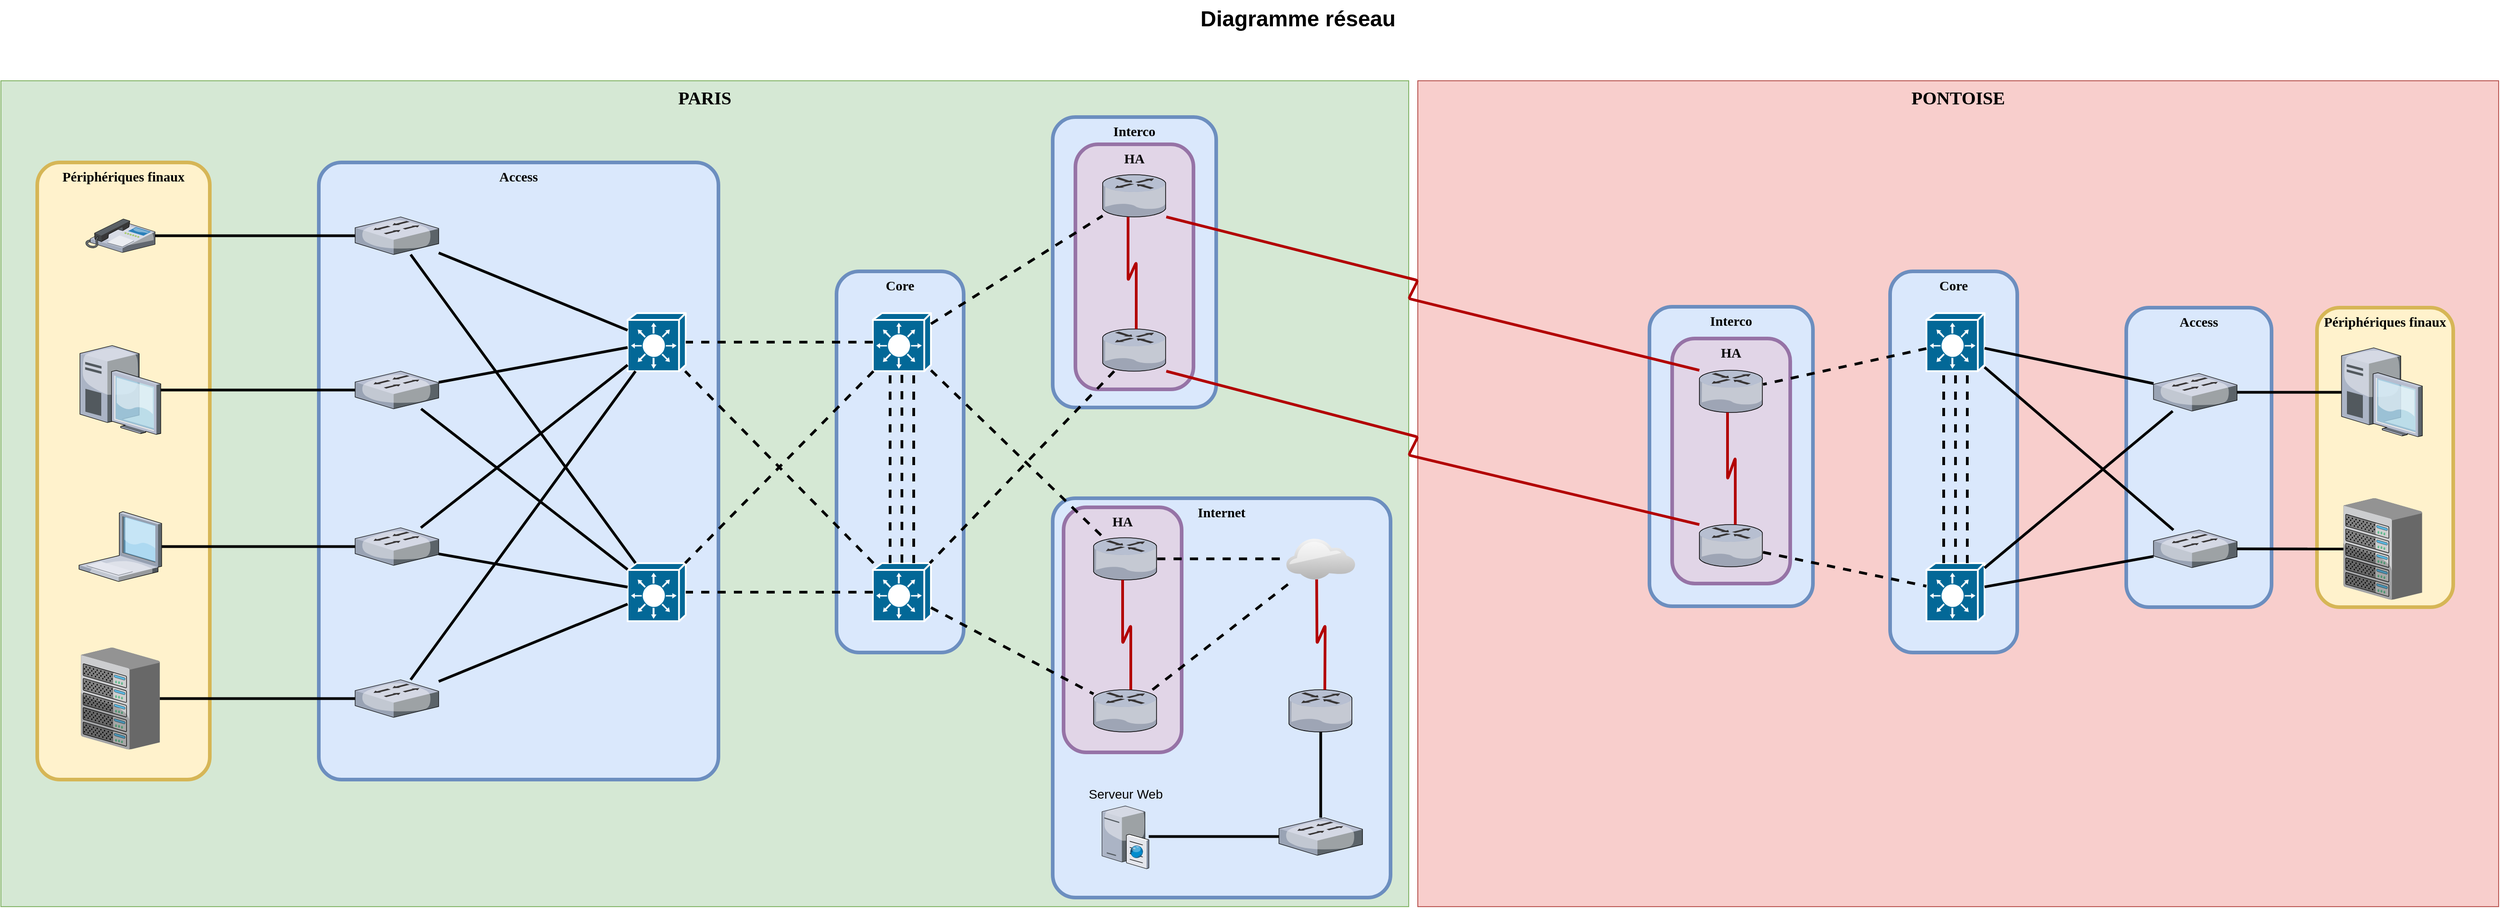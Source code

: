 <mxfile version="14.6.13" type="device"><diagram name="Page-1" id="e3a06f82-3646-2815-327d-82caf3d4e204"><mxGraphModel dx="2062" dy="1182" grid="1" gridSize="10" guides="1" tooltips="1" connect="1" arrows="1" fold="1" page="1" pageScale="1.5" pageWidth="1169" pageHeight="826" background="none" math="0" shadow="0"><root><mxCell id="0" style=";html=1;"/><mxCell id="1" style=";html=1;" parent="0"/><mxCell id="6a7d8f32e03d9370-61" value="&lt;b style=&quot;font-family: &amp;#34;comic sans ms&amp;#34; ; font-size: 20px&quot;&gt;PONTOISE&lt;/b&gt;" style="whiteSpace=wrap;html=1;fillColor=#f8cecc;fontSize=14;verticalAlign=top;sketch=0;strokeColor=#b85450;" parent="1" vertex="1"><mxGeometry x="1740" y="100" width="1190" height="910" as="geometry"/></mxCell><mxCell id="OYY3EXax6qN0f18Na0pg-267" value="&lt;font face=&quot;Comic Sans MS&quot; style=&quot;font-size: 15px&quot;&gt;&lt;b&gt;Périphériques finaux&lt;/b&gt;&lt;/font&gt;" style="whiteSpace=wrap;html=1;shadow=0;sketch=0;strokeWidth=4;perimeterSpacing=3;arcSize=50;imageHeight=24;strokeOpacity=100;perimeter=rectanglePerimeter;labelPadding=0;glass=0;rounded=1;treeMoving=0;comic=0;fixDash=0;autosize=0;container=0;backgroundOutline=0;metaEdit=0;absoluteArcSize=1;strokeColor=#d6b656;fillColor=#fff2cc;verticalAlign=top;" parent="1" vertex="1"><mxGeometry x="2730" y="350" width="150" height="330" as="geometry"/></mxCell><mxCell id="6a7d8f32e03d9370-57" value="&lt;font face=&quot;Comic Sans MS&quot; size=&quot;1&quot;&gt;&lt;b style=&quot;font-size: 20px&quot;&gt;PARIS&lt;/b&gt;&lt;/font&gt;" style="whiteSpace=wrap;html=1;fillColor=#d5e8d4;fontSize=14;strokeColor=#82b366;verticalAlign=top;sketch=0;" parent="1" vertex="1"><mxGeometry x="180" y="100" width="1550" height="910" as="geometry"/></mxCell><mxCell id="OYY3EXax6qN0f18Na0pg-265" value="&lt;font face=&quot;Comic Sans MS&quot; style=&quot;font-size: 15px&quot;&gt;&lt;b&gt;Périphériques finaux&lt;/b&gt;&lt;/font&gt;" style="whiteSpace=wrap;html=1;shadow=0;sketch=0;strokeWidth=4;perimeterSpacing=3;arcSize=50;imageHeight=24;strokeOpacity=100;perimeter=rectanglePerimeter;labelPadding=0;glass=0;rounded=1;treeMoving=0;comic=0;fixDash=0;autosize=0;container=0;backgroundOutline=0;metaEdit=0;absoluteArcSize=1;strokeColor=#d6b656;fillColor=#fff2cc;verticalAlign=top;" parent="1" vertex="1"><mxGeometry x="220" y="190" width="190" height="680" as="geometry"/></mxCell><mxCell id="OYY3EXax6qN0f18Na0pg-252" value="&lt;font face=&quot;Comic Sans MS&quot; style=&quot;font-size: 15px&quot;&gt;&lt;b&gt;Access&lt;/b&gt;&lt;/font&gt;" style="whiteSpace=wrap;html=1;shadow=0;sketch=0;strokeWidth=4;perimeterSpacing=3;arcSize=50;imageHeight=24;strokeOpacity=100;perimeter=rectanglePerimeter;labelPadding=0;glass=0;rounded=1;treeMoving=0;comic=0;fixDash=0;autosize=0;container=0;backgroundOutline=0;metaEdit=0;absoluteArcSize=1;strokeColor=#6c8ebf;fillColor=#dae8fc;verticalAlign=top;" parent="1" vertex="1"><mxGeometry x="2520" y="350" width="160" height="330" as="geometry"/></mxCell><mxCell id="OYY3EXax6qN0f18Na0pg-248" value="&lt;font face=&quot;Comic Sans MS&quot; style=&quot;font-size: 15px&quot;&gt;&lt;b&gt;Interco&lt;/b&gt;&lt;/font&gt;" style="whiteSpace=wrap;html=1;shadow=0;sketch=0;strokeWidth=4;perimeterSpacing=3;arcSize=50;imageHeight=24;strokeOpacity=100;perimeter=rectanglePerimeter;labelPadding=0;glass=0;rounded=1;treeMoving=0;comic=0;fixDash=0;autosize=0;container=0;backgroundOutline=0;metaEdit=0;absoluteArcSize=1;strokeColor=#6c8ebf;fillColor=#dae8fc;verticalAlign=top;" parent="1" vertex="1"><mxGeometry x="1995.04" y="349" width="180" height="330" as="geometry"/></mxCell><mxCell id="OYY3EXax6qN0f18Na0pg-251" value="&lt;font face=&quot;Comic Sans MS&quot;&gt;&lt;span style=&quot;font-size: 15px&quot;&gt;&lt;b&gt;HA&lt;/b&gt;&lt;/span&gt;&lt;/font&gt;" style="whiteSpace=wrap;html=1;shadow=0;sketch=0;strokeWidth=4;perimeterSpacing=3;arcSize=50;imageHeight=24;strokeOpacity=100;perimeter=rectanglePerimeter;labelPadding=0;glass=0;rounded=1;treeMoving=0;comic=0;fixDash=0;autosize=0;container=0;backgroundOutline=0;metaEdit=0;absoluteArcSize=1;strokeColor=#9673a6;fillColor=#e1d5e7;verticalAlign=top;" parent="1" vertex="1"><mxGeometry x="2020.04" y="384" width="130" height="270" as="geometry"/></mxCell><mxCell id="OYY3EXax6qN0f18Na0pg-250" value="&lt;font face=&quot;Comic Sans MS&quot; style=&quot;font-size: 15px&quot;&gt;&lt;b&gt;Core&lt;/b&gt;&lt;/font&gt;" style="whiteSpace=wrap;html=1;shadow=0;sketch=0;strokeWidth=4;perimeterSpacing=3;arcSize=50;imageHeight=24;strokeOpacity=100;perimeter=rectanglePerimeter;labelPadding=0;glass=0;rounded=1;treeMoving=0;comic=0;fixDash=0;autosize=0;container=0;backgroundOutline=0;metaEdit=0;absoluteArcSize=1;strokeColor=#6c8ebf;fillColor=#dae8fc;verticalAlign=top;" parent="1" vertex="1"><mxGeometry x="2260" y="310" width="140" height="420" as="geometry"/></mxCell><mxCell id="OYY3EXax6qN0f18Na0pg-242" value="&lt;font face=&quot;Comic Sans MS&quot; style=&quot;font-size: 15px&quot;&gt;&lt;b&gt;Interco&lt;/b&gt;&lt;/font&gt;" style="whiteSpace=wrap;html=1;shadow=0;sketch=0;strokeWidth=4;perimeterSpacing=3;arcSize=50;imageHeight=24;strokeOpacity=100;perimeter=rectanglePerimeter;labelPadding=0;glass=0;rounded=1;treeMoving=0;comic=0;fixDash=0;autosize=0;container=0;backgroundOutline=0;metaEdit=0;absoluteArcSize=1;strokeColor=#6c8ebf;fillColor=#dae8fc;verticalAlign=top;" parent="1" vertex="1"><mxGeometry x="1338.03" y="140" width="180" height="320" as="geometry"/></mxCell><mxCell id="OYY3EXax6qN0f18Na0pg-246" value="&lt;font face=&quot;Comic Sans MS&quot;&gt;&lt;span style=&quot;font-size: 15px&quot;&gt;&lt;b&gt;HA&lt;/b&gt;&lt;/span&gt;&lt;/font&gt;" style="whiteSpace=wrap;html=1;shadow=0;sketch=0;strokeWidth=4;perimeterSpacing=3;arcSize=50;imageHeight=24;strokeOpacity=100;perimeter=rectanglePerimeter;labelPadding=0;glass=0;rounded=1;treeMoving=0;comic=0;fixDash=0;autosize=0;container=0;backgroundOutline=0;metaEdit=0;absoluteArcSize=1;strokeColor=#9673a6;fillColor=#e1d5e7;verticalAlign=top;" parent="1" vertex="1"><mxGeometry x="1363.03" y="170" width="130" height="270" as="geometry"/></mxCell><mxCell id="OYY3EXax6qN0f18Na0pg-243" value="&lt;font face=&quot;Comic Sans MS&quot; style=&quot;font-size: 15px&quot;&gt;&lt;b&gt;Internet&lt;/b&gt;&lt;/font&gt;" style="whiteSpace=wrap;html=1;shadow=0;sketch=0;strokeWidth=4;perimeterSpacing=3;arcSize=50;imageHeight=24;strokeOpacity=100;perimeter=rectanglePerimeter;labelPadding=0;glass=0;rounded=1;treeMoving=0;comic=0;fixDash=0;autosize=0;container=0;backgroundOutline=0;metaEdit=0;absoluteArcSize=1;strokeColor=#6c8ebf;fillColor=#dae8fc;verticalAlign=top;" parent="1" vertex="1"><mxGeometry x="1338.03" y="560" width="371.97" height="440" as="geometry"/></mxCell><mxCell id="OYY3EXax6qN0f18Na0pg-245" value="&lt;font face=&quot;Comic Sans MS&quot;&gt;&lt;span style=&quot;font-size: 15px&quot;&gt;&lt;b&gt;HA&lt;/b&gt;&lt;/span&gt;&lt;/font&gt;" style="whiteSpace=wrap;html=1;shadow=0;sketch=0;strokeWidth=4;perimeterSpacing=3;arcSize=50;imageHeight=24;strokeOpacity=100;perimeter=rectanglePerimeter;labelPadding=0;glass=0;rounded=1;treeMoving=0;comic=0;fixDash=0;autosize=0;container=0;backgroundOutline=0;metaEdit=0;absoluteArcSize=1;strokeColor=#9673a6;fillColor=#e1d5e7;verticalAlign=top;" parent="1" vertex="1"><mxGeometry x="1350" y="570" width="130" height="270" as="geometry"/></mxCell><mxCell id="OYY3EXax6qN0f18Na0pg-241" value="&lt;font face=&quot;Comic Sans MS&quot; style=&quot;font-size: 15px&quot;&gt;&lt;b&gt;Core&lt;/b&gt;&lt;/font&gt;" style="whiteSpace=wrap;html=1;shadow=0;sketch=0;strokeWidth=4;perimeterSpacing=3;arcSize=50;imageHeight=24;strokeOpacity=100;perimeter=rectanglePerimeter;labelPadding=0;glass=0;rounded=1;treeMoving=0;comic=0;fixDash=0;autosize=0;container=0;backgroundOutline=0;metaEdit=0;absoluteArcSize=1;strokeColor=#6c8ebf;fillColor=#dae8fc;verticalAlign=top;" parent="1" vertex="1"><mxGeometry x="1100" y="310" width="140" height="420" as="geometry"/></mxCell><mxCell id="OYY3EXax6qN0f18Na0pg-239" value="&lt;font face=&quot;Comic Sans MS&quot; style=&quot;font-size: 15px&quot;&gt;&lt;b&gt;Access&lt;/b&gt;&lt;/font&gt;" style="whiteSpace=wrap;html=1;shadow=0;sketch=0;strokeWidth=4;perimeterSpacing=3;arcSize=50;imageHeight=24;strokeOpacity=100;perimeter=rectanglePerimeter;labelPadding=0;glass=0;rounded=1;treeMoving=0;comic=0;fixDash=0;autosize=0;container=0;backgroundOutline=0;metaEdit=0;absoluteArcSize=1;strokeColor=#6c8ebf;fillColor=#dae8fc;verticalAlign=top;" parent="1" vertex="1"><mxGeometry x="530" y="190" width="440" height="680" as="geometry"/></mxCell><mxCell id="6a7d8f32e03d9370-4" value="" style="verticalLabelPosition=bottom;html=1;verticalAlign=top;strokeColor=none;shape=mxgraph.citrix.desktop;fillColor=#66B2FF;gradientColor=#0066CC;fontSize=14;sketch=0;" parent="1" vertex="1"><mxGeometry x="267.0" y="391.75" width="89" height="98" as="geometry"/></mxCell><mxCell id="6a7d8f32e03d9370-15" value="Serveur Web" style="verticalLabelPosition=top;aspect=fixed;html=1;verticalAlign=bottom;strokeColor=none;shape=mxgraph.citrix.cache_server;fillColor=#66B2FF;gradientColor=#0066CC;fontSize=14;labelPosition=center;align=center;sketch=0;" parent="1" vertex="1"><mxGeometry x="1392.28" y="897.39" width="51.5" height="70.72" as="geometry"/></mxCell><mxCell id="6a7d8f32e03d9370-62" value="Diagramme réseau&amp;nbsp;" style="text;strokeColor=none;fillColor=none;html=1;fontSize=24;fontStyle=1;verticalAlign=middle;align=center;sketch=0;" parent="1" vertex="1"><mxGeometry x="1180" y="11.5" width="861" height="40" as="geometry"/></mxCell><mxCell id="OYY3EXax6qN0f18Na0pg-3" value="" style="verticalLabelPosition=bottom;aspect=fixed;html=1;verticalAlign=top;strokeColor=none;shape=mxgraph.citrix.router;fillColor=#66B2FF;gradientColor=#0066CC;fontSize=14;sketch=0;" parent="1" vertex="1"><mxGeometry x="1393" y="373.5" width="70.07" height="46.5" as="geometry"/></mxCell><mxCell id="OYY3EXax6qN0f18Na0pg-8" value="" style="verticalLabelPosition=bottom;aspect=fixed;html=1;verticalAlign=top;strokeColor=none;shape=mxgraph.citrix.switch;fillColor=#66B2FF;gradientColor=#0066CC;fontSize=14;sketch=0;" parent="1" vertex="1"><mxGeometry x="570" y="420" width="92" height="41.5" as="geometry"/></mxCell><mxCell id="OYY3EXax6qN0f18Na0pg-9" value="" style="verticalLabelPosition=bottom;aspect=fixed;html=1;verticalAlign=top;strokeColor=none;shape=mxgraph.citrix.switch;fillColor=#66B2FF;gradientColor=#0066CC;fontSize=14;sketch=0;" parent="1" vertex="1"><mxGeometry x="570" y="250" width="92" height="41.5" as="geometry"/></mxCell><mxCell id="OYY3EXax6qN0f18Na0pg-10" value="" style="verticalLabelPosition=bottom;aspect=fixed;html=1;verticalAlign=top;strokeColor=none;shape=mxgraph.citrix.switch;fillColor=#66B2FF;gradientColor=#0066CC;fontSize=14;sketch=0;" parent="1" vertex="1"><mxGeometry x="570" y="592.5" width="92" height="41.5" as="geometry"/></mxCell><mxCell id="OYY3EXax6qN0f18Na0pg-11" value="" style="verticalLabelPosition=bottom;aspect=fixed;html=1;verticalAlign=top;strokeColor=none;shape=mxgraph.citrix.switch;fillColor=#66B2FF;gradientColor=#0066CC;fontSize=14;sketch=0;" parent="1" vertex="1"><mxGeometry x="570" y="760" width="92" height="41.5" as="geometry"/></mxCell><mxCell id="OYY3EXax6qN0f18Na0pg-17" value="" style="shape=mxgraph.cisco.switches.layer_3_switch;html=1;pointerEvents=1;dashed=0;fillColor=#036897;strokeColor=#ffffff;strokeWidth=2;verticalLabelPosition=bottom;verticalAlign=top;align=center;outlineConnect=0;sketch=0;" parent="1" vertex="1"><mxGeometry x="870" y="356" width="64" height="64" as="geometry"/></mxCell><mxCell id="OYY3EXax6qN0f18Na0pg-18" value="" style="shape=mxgraph.cisco.switches.layer_3_switch;html=1;pointerEvents=1;dashed=0;fillColor=#036897;strokeColor=#ffffff;strokeWidth=2;verticalLabelPosition=bottom;verticalAlign=top;align=center;outlineConnect=0;sketch=0;" parent="1" vertex="1"><mxGeometry x="870" y="631.5" width="64" height="64" as="geometry"/></mxCell><mxCell id="OYY3EXax6qN0f18Na0pg-19" value="" style="shape=mxgraph.cisco.switches.layer_3_switch;html=1;pointerEvents=1;dashed=0;fillColor=#036897;strokeColor=#ffffff;strokeWidth=2;verticalLabelPosition=bottom;verticalAlign=top;align=center;outlineConnect=0;aspect=fixed;sketch=0;" parent="1" vertex="1"><mxGeometry x="1140" y="356" width="64" height="64" as="geometry"/></mxCell><mxCell id="OYY3EXax6qN0f18Na0pg-20" value="" style="shape=mxgraph.cisco.switches.layer_3_switch;html=1;pointerEvents=1;dashed=0;fillColor=#036897;strokeColor=#ffffff;strokeWidth=2;verticalLabelPosition=bottom;verticalAlign=top;align=center;outlineConnect=0;sketch=0;" parent="1" vertex="1"><mxGeometry x="1140" y="631.5" width="64" height="64" as="geometry"/></mxCell><mxCell id="OYY3EXax6qN0f18Na0pg-21" value="" style="endArrow=none;html=1;endSize=6;strokeWidth=3;sketch=0;" parent="1" source="OYY3EXax6qN0f18Na0pg-269" target="OYY3EXax6qN0f18Na0pg-9" edge="1"><mxGeometry width="50" height="50" relative="1" as="geometry"><mxPoint x="356.0" y="270.75" as="sourcePoint"/><mxPoint x="850" y="420" as="targetPoint"/></mxGeometry></mxCell><mxCell id="OYY3EXax6qN0f18Na0pg-22" value="" style="endArrow=none;html=1;strokeWidth=3;sketch=0;" parent="1" source="6a7d8f32e03d9370-4" target="OYY3EXax6qN0f18Na0pg-8" edge="1"><mxGeometry width="50" height="50" relative="1" as="geometry"><mxPoint x="366.09" y="289.655" as="sourcePoint"/><mxPoint x="630" y="440" as="targetPoint"/></mxGeometry></mxCell><mxCell id="OYY3EXax6qN0f18Na0pg-23" value="" style="endArrow=none;html=1;strokeWidth=3;sketch=0;" parent="1" source="OYY3EXax6qN0f18Na0pg-10" target="OYY3EXax6qN0f18Na0pg-268" edge="1"><mxGeometry width="50" height="50" relative="1" as="geometry"><mxPoint x="620" y="612" as="sourcePoint"/><mxPoint x="354.95" y="613.25" as="targetPoint"/></mxGeometry></mxCell><mxCell id="OYY3EXax6qN0f18Na0pg-24" value="" style="endArrow=none;html=1;strokeWidth=3;sketch=0;" parent="1" source="OYY3EXax6qN0f18Na0pg-254" target="OYY3EXax6qN0f18Na0pg-11" edge="1"><mxGeometry width="50" height="50" relative="1" as="geometry"><mxPoint x="356" y="780.75" as="sourcePoint"/><mxPoint x="600" y="302.326" as="targetPoint"/></mxGeometry></mxCell><mxCell id="OYY3EXax6qN0f18Na0pg-26" value="" style="endArrow=none;html=1;endSize=6;strokeWidth=3;sketch=0;" parent="1" source="OYY3EXax6qN0f18Na0pg-9" target="OYY3EXax6qN0f18Na0pg-17" edge="1"><mxGeometry width="50" height="50" relative="1" as="geometry"><mxPoint x="60" y="420" as="sourcePoint"/><mxPoint x="110" y="370" as="targetPoint"/></mxGeometry></mxCell><mxCell id="OYY3EXax6qN0f18Na0pg-27" value="" style="endArrow=none;html=1;endSize=6;strokeWidth=3;sketch=0;" parent="1" source="OYY3EXax6qN0f18Na0pg-18" target="OYY3EXax6qN0f18Na0pg-9" edge="1"><mxGeometry width="50" height="50" relative="1" as="geometry"><mxPoint x="110" y="490" as="sourcePoint"/><mxPoint x="160" y="440" as="targetPoint"/></mxGeometry></mxCell><mxCell id="OYY3EXax6qN0f18Na0pg-28" value="" style="endArrow=none;html=1;endSize=6;strokeWidth=3;sketch=0;" parent="1" source="OYY3EXax6qN0f18Na0pg-17" target="OYY3EXax6qN0f18Na0pg-8" edge="1"><mxGeometry width="50" height="50" relative="1" as="geometry"><mxPoint x="50" y="480" as="sourcePoint"/><mxPoint x="100" y="430" as="targetPoint"/></mxGeometry></mxCell><mxCell id="OYY3EXax6qN0f18Na0pg-29" value="" style="endArrow=none;html=1;endSize=6;strokeWidth=3;sketch=0;" parent="1" source="OYY3EXax6qN0f18Na0pg-18" target="OYY3EXax6qN0f18Na0pg-8" edge="1"><mxGeometry width="50" height="50" relative="1" as="geometry"><mxPoint x="80" y="470" as="sourcePoint"/><mxPoint x="130" y="420" as="targetPoint"/></mxGeometry></mxCell><mxCell id="OYY3EXax6qN0f18Na0pg-31" value="" style="endArrow=none;html=1;endSize=6;strokeWidth=3;sketch=0;" parent="1" source="OYY3EXax6qN0f18Na0pg-17" target="OYY3EXax6qN0f18Na0pg-10" edge="1"><mxGeometry width="50" height="50" relative="1" as="geometry"><mxPoint x="80" y="420" as="sourcePoint"/><mxPoint x="130" y="370" as="targetPoint"/></mxGeometry></mxCell><mxCell id="OYY3EXax6qN0f18Na0pg-32" value="" style="endArrow=none;html=1;endSize=6;strokeWidth=3;sketch=0;" parent="1" source="OYY3EXax6qN0f18Na0pg-18" target="OYY3EXax6qN0f18Na0pg-10" edge="1"><mxGeometry width="50" height="50" relative="1" as="geometry"><mxPoint x="70" y="500" as="sourcePoint"/><mxPoint x="120" y="450" as="targetPoint"/></mxGeometry></mxCell><mxCell id="OYY3EXax6qN0f18Na0pg-33" value="" style="endArrow=none;html=1;endSize=6;strokeWidth=3;sketch=0;" parent="1" source="OYY3EXax6qN0f18Na0pg-17" target="OYY3EXax6qN0f18Na0pg-11" edge="1"><mxGeometry width="50" height="50" relative="1" as="geometry"><mxPoint x="100" y="580" as="sourcePoint"/><mxPoint x="150" y="530" as="targetPoint"/></mxGeometry></mxCell><mxCell id="OYY3EXax6qN0f18Na0pg-34" value="" style="endArrow=none;html=1;endSize=6;strokeWidth=3;sketch=0;" parent="1" source="OYY3EXax6qN0f18Na0pg-18" target="OYY3EXax6qN0f18Na0pg-11" edge="1"><mxGeometry width="50" height="50" relative="1" as="geometry"><mxPoint x="90" y="600" as="sourcePoint"/><mxPoint x="140" y="550" as="targetPoint"/></mxGeometry></mxCell><mxCell id="OYY3EXax6qN0f18Na0pg-35" value="" style="endArrow=none;dashed=1;html=1;endSize=6;strokeWidth=3;sketch=0;" parent="1" source="OYY3EXax6qN0f18Na0pg-19" target="OYY3EXax6qN0f18Na0pg-17" edge="1"><mxGeometry width="50" height="50" relative="1" as="geometry"><mxPoint x="100" y="480" as="sourcePoint"/><mxPoint x="150" y="430" as="targetPoint"/></mxGeometry></mxCell><mxCell id="OYY3EXax6qN0f18Na0pg-37" value="" style="endArrow=none;dashed=1;html=1;endSize=6;strokeWidth=3;sketch=0;" parent="1" source="OYY3EXax6qN0f18Na0pg-19" target="OYY3EXax6qN0f18Na0pg-18" edge="1"><mxGeometry width="50" height="50" relative="1" as="geometry"><mxPoint x="40" y="470" as="sourcePoint"/><mxPoint x="90" y="420" as="targetPoint"/></mxGeometry></mxCell><mxCell id="OYY3EXax6qN0f18Na0pg-38" value="" style="endArrow=none;dashed=1;html=1;endSize=6;strokeWidth=3;sketch=0;" parent="1" edge="1"><mxGeometry width="50" height="50" relative="1" as="geometry"><mxPoint x="1172.0" y="424.0" as="sourcePoint"/><mxPoint x="1172.0" y="635.5" as="targetPoint"/></mxGeometry></mxCell><mxCell id="OYY3EXax6qN0f18Na0pg-39" value="" style="endArrow=none;dashed=1;html=1;endSize=6;strokeWidth=3;sketch=0;" parent="1" source="OYY3EXax6qN0f18Na0pg-20" target="OYY3EXax6qN0f18Na0pg-18" edge="1"><mxGeometry width="50" height="50" relative="1" as="geometry"><mxPoint x="60" y="460" as="sourcePoint"/><mxPoint x="110" y="410" as="targetPoint"/></mxGeometry></mxCell><mxCell id="OYY3EXax6qN0f18Na0pg-40" value="" style="endArrow=none;dashed=1;html=1;endSize=6;strokeWidth=3;sketch=0;" parent="1" source="OYY3EXax6qN0f18Na0pg-20" target="OYY3EXax6qN0f18Na0pg-17" edge="1"><mxGeometry width="50" height="50" relative="1" as="geometry"><mxPoint x="80" y="460" as="sourcePoint"/><mxPoint x="130" y="410" as="targetPoint"/></mxGeometry></mxCell><mxCell id="OYY3EXax6qN0f18Na0pg-41" value="" style="endArrow=none;dashed=1;html=1;endSize=6;strokeWidth=3;sketch=0;" parent="1" edge="1"><mxGeometry width="50" height="50" relative="1" as="geometry"><mxPoint x="1185" y="631.5" as="sourcePoint"/><mxPoint x="1185" y="420" as="targetPoint"/></mxGeometry></mxCell><mxCell id="OYY3EXax6qN0f18Na0pg-42" value="" style="endArrow=none;dashed=1;html=1;endSize=6;strokeWidth=3;sketch=0;" parent="1" edge="1"><mxGeometry width="50" height="50" relative="1" as="geometry"><mxPoint x="1159" y="631.5" as="sourcePoint"/><mxPoint x="1159" y="420" as="targetPoint"/></mxGeometry></mxCell><mxCell id="OYY3EXax6qN0f18Na0pg-182" value="" style="verticalLabelPosition=bottom;aspect=fixed;html=1;verticalAlign=top;strokeColor=none;shape=mxgraph.citrix.router;fillColor=#66B2FF;gradientColor=#0066CC;fontSize=14;sketch=0;" parent="1" vertex="1"><mxGeometry x="1393" y="203.5" width="70.07" height="46.5" as="geometry"/></mxCell><mxCell id="OYY3EXax6qN0f18Na0pg-184" value="" style="verticalLabelPosition=bottom;aspect=fixed;html=1;verticalAlign=top;strokeColor=#666666;shape=mxgraph.citrix.router;fillColor=#f5f5f5;fontSize=14;gradientColor=#b3b3b3;strokeWidth=1;shadow=0;sketch=0;" parent="1" vertex="1"><mxGeometry x="1383" y="771" width="70.07" height="46.5" as="geometry"/></mxCell><mxCell id="OYY3EXax6qN0f18Na0pg-185" value="" style="verticalLabelPosition=bottom;aspect=fixed;html=1;verticalAlign=top;strokeColor=none;shape=mxgraph.citrix.router;fillColor=#66B2FF;gradientColor=#0066CC;fontSize=14;sketch=0;" parent="1" vertex="1"><mxGeometry x="1383" y="603.5" width="70.07" height="46.5" as="geometry"/></mxCell><mxCell id="OYY3EXax6qN0f18Na0pg-189" value="" style="endArrow=none;dashed=1;html=1;endSize=6;strokeWidth=3;sketch=0;" parent="1" source="OYY3EXax6qN0f18Na0pg-19" target="OYY3EXax6qN0f18Na0pg-182" edge="1"><mxGeometry width="50" height="50" relative="1" as="geometry"><mxPoint x="80" y="410" as="sourcePoint"/><mxPoint x="130" y="360" as="targetPoint"/></mxGeometry></mxCell><mxCell id="OYY3EXax6qN0f18Na0pg-190" value="" style="endArrow=none;dashed=1;html=1;endSize=6;strokeWidth=3;sketch=0;" parent="1" source="OYY3EXax6qN0f18Na0pg-19" target="OYY3EXax6qN0f18Na0pg-185" edge="1"><mxGeometry width="50" height="50" relative="1" as="geometry"><mxPoint x="100" y="480" as="sourcePoint"/><mxPoint x="150" y="430" as="targetPoint"/></mxGeometry></mxCell><mxCell id="OYY3EXax6qN0f18Na0pg-191" value="" style="endArrow=none;dashed=1;html=1;endSize=6;strokeWidth=3;sketch=0;" parent="1" source="OYY3EXax6qN0f18Na0pg-3" target="OYY3EXax6qN0f18Na0pg-20" edge="1"><mxGeometry width="50" height="50" relative="1" as="geometry"><mxPoint x="70" y="450" as="sourcePoint"/><mxPoint x="120" y="400" as="targetPoint"/></mxGeometry></mxCell><mxCell id="OYY3EXax6qN0f18Na0pg-192" value="" style="endArrow=none;dashed=1;html=1;endSize=6;strokeWidth=3;sketch=0;" parent="1" source="OYY3EXax6qN0f18Na0pg-20" target="OYY3EXax6qN0f18Na0pg-184" edge="1"><mxGeometry width="50" height="50" relative="1" as="geometry"><mxPoint x="80" y="460" as="sourcePoint"/><mxPoint x="130" y="410" as="targetPoint"/></mxGeometry></mxCell><mxCell id="OYY3EXax6qN0f18Na0pg-197" value="" style="endArrow=none;html=1;endSize=6;strokeColor=#B20000;strokeWidth=3;backgroundOutline=0;orthogonal=1;sketch=0;snapToPoint=0;fillColor=#e51400;metaEdit=0;arcSize=5;" parent="1" source="OYY3EXax6qN0f18Na0pg-3" edge="1"><mxGeometry width="50" height="50" relative="1" as="geometry"><mxPoint x="1441" y="373.5" as="sourcePoint"/><mxPoint x="1421" y="250.0" as="targetPoint"/><Array as="points"><mxPoint x="1430" y="300"/><mxPoint x="1421" y="320"/></Array></mxGeometry></mxCell><mxCell id="OYY3EXax6qN0f18Na0pg-198" value="" style="endArrow=none;html=1;endSize=6;strokeColor=#B20000;strokeWidth=3;backgroundOutline=0;orthogonal=1;sketch=0;snapToPoint=0;fillColor=#e51400;metaEdit=0;arcSize=5;" parent="1" edge="1"><mxGeometry width="50" height="50" relative="1" as="geometry"><mxPoint x="1424" y="771" as="sourcePoint"/><mxPoint x="1415" y="650" as="targetPoint"/><Array as="points"><mxPoint x="1424" y="700"/><mxPoint x="1415" y="720"/></Array></mxGeometry></mxCell><mxCell id="OYY3EXax6qN0f18Na0pg-209" value="" style="verticalLabelPosition=bottom;aspect=fixed;html=1;verticalAlign=top;strokeColor=none;shape=mxgraph.citrix.router;fillColor=#66B2FF;gradientColor=#0066CC;fontSize=14;sketch=0;" parent="1" vertex="1"><mxGeometry x="1598.085" y="771" width="70.07" height="46.5" as="geometry"/></mxCell><mxCell id="OYY3EXax6qN0f18Na0pg-210" value="" style="points=[[0,0.64,0],[0.2,0.15,0],[0.4,0.01,0],[0.79,0.25,0],[1,0.65,0],[0.8,0.86,0],[0.41,1,0],[0.16,0.86,0]];verticalLabelPosition=bottom;html=1;verticalAlign=top;aspect=fixed;align=center;pointerEvents=1;shape=mxgraph.cisco19.cloud2;fillColor=#f5f5f5;strokeColor=#666666;sketch=0;gradientColor=#b3b3b3;" parent="1" vertex="1"><mxGeometry x="1595.315" y="604.07" width="75.61" height="45.37" as="geometry"/></mxCell><mxCell id="OYY3EXax6qN0f18Na0pg-211" value="" style="verticalLabelPosition=bottom;aspect=fixed;html=1;verticalAlign=top;strokeColor=none;shape=mxgraph.citrix.switch;fillColor=#66B2FF;gradientColor=#0066CC;fontSize=14;sketch=0;" parent="1" vertex="1"><mxGeometry x="1587.12" y="912" width="92" height="41.5" as="geometry"/></mxCell><mxCell id="OYY3EXax6qN0f18Na0pg-212" value="" style="endArrow=none;dashed=1;html=1;endSize=6;strokeColor=#000000;strokeWidth=3;" parent="1" source="OYY3EXax6qN0f18Na0pg-185" target="OYY3EXax6qN0f18Na0pg-210" edge="1"><mxGeometry width="50" height="50" relative="1" as="geometry"><mxPoint x="870" y="1080" as="sourcePoint"/><mxPoint x="920" y="1030" as="targetPoint"/></mxGeometry></mxCell><mxCell id="OYY3EXax6qN0f18Na0pg-214" value="" style="endArrow=none;dashed=1;html=1;endSize=6;strokeColor=#000000;strokeWidth=3;" parent="1" source="OYY3EXax6qN0f18Na0pg-184" target="OYY3EXax6qN0f18Na0pg-210" edge="1"><mxGeometry width="50" height="50" relative="1" as="geometry"><mxPoint x="1020" y="860" as="sourcePoint"/><mxPoint x="1070" y="810" as="targetPoint"/></mxGeometry></mxCell><mxCell id="OYY3EXax6qN0f18Na0pg-215" value="" style="endArrow=none;html=1;endSize=6;strokeColor=#B20000;strokeWidth=3;backgroundOutline=0;orthogonal=1;sketch=0;snapToPoint=0;fillColor=#e51400;metaEdit=0;arcSize=5;" parent="1" edge="1"><mxGeometry width="50" height="50" relative="1" as="geometry"><mxPoint x="1637.62" y="771" as="sourcePoint"/><mxPoint x="1628.62" y="649.44" as="targetPoint"/><Array as="points"><mxPoint x="1638" y="700"/><mxPoint x="1629" y="720"/></Array></mxGeometry></mxCell><mxCell id="OYY3EXax6qN0f18Na0pg-217" value="" style="endArrow=none;html=1;endSize=6;strokeColor=#000000;strokeWidth=3;" parent="1" source="OYY3EXax6qN0f18Na0pg-211" target="OYY3EXax6qN0f18Na0pg-209" edge="1"><mxGeometry width="50" height="50" relative="1" as="geometry"><mxPoint x="810" y="840" as="sourcePoint"/><mxPoint x="860" y="790" as="targetPoint"/></mxGeometry></mxCell><mxCell id="OYY3EXax6qN0f18Na0pg-218" value="" style="endArrow=none;html=1;endSize=6;strokeColor=#000000;strokeWidth=3;" parent="1" source="OYY3EXax6qN0f18Na0pg-211" target="6a7d8f32e03d9370-15" edge="1"><mxGeometry width="50" height="50" relative="1" as="geometry"><mxPoint x="1030" y="860" as="sourcePoint"/><mxPoint x="1830" y="660" as="targetPoint"/></mxGeometry></mxCell><mxCell id="OYY3EXax6qN0f18Na0pg-219" value="" style="shape=mxgraph.cisco.switches.layer_3_switch;html=1;pointerEvents=1;dashed=0;fillColor=#036897;strokeColor=#ffffff;strokeWidth=2;verticalLabelPosition=bottom;verticalAlign=top;align=center;outlineConnect=0;aspect=fixed;sketch=0;" parent="1" vertex="1"><mxGeometry x="2300" y="356" width="64" height="64" as="geometry"/></mxCell><mxCell id="OYY3EXax6qN0f18Na0pg-220" value="" style="shape=mxgraph.cisco.switches.layer_3_switch;html=1;pointerEvents=1;dashed=0;fillColor=#036897;strokeColor=#ffffff;strokeWidth=2;verticalLabelPosition=bottom;verticalAlign=top;align=center;outlineConnect=0;sketch=0;" parent="1" vertex="1"><mxGeometry x="2300" y="631.5" width="64" height="64" as="geometry"/></mxCell><mxCell id="OYY3EXax6qN0f18Na0pg-221" value="" style="verticalLabelPosition=bottom;aspect=fixed;html=1;verticalAlign=top;strokeColor=none;shape=mxgraph.citrix.router;fillColor=#66B2FF;gradientColor=#0066CC;fontSize=14;sketch=0;" parent="1" vertex="1"><mxGeometry x="2050" y="589" width="70.07" height="46.5" as="geometry"/></mxCell><mxCell id="OYY3EXax6qN0f18Na0pg-222" value="" style="verticalLabelPosition=bottom;aspect=fixed;html=1;verticalAlign=top;strokeColor=none;shape=mxgraph.citrix.router;fillColor=#66B2FF;gradientColor=#0066CC;fontSize=14;sketch=0;" parent="1" vertex="1"><mxGeometry x="2050" y="419" width="70.07" height="46.5" as="geometry"/></mxCell><mxCell id="OYY3EXax6qN0f18Na0pg-223" value="" style="endArrow=none;html=1;endSize=6;strokeColor=#B20000;strokeWidth=3;backgroundOutline=0;orthogonal=1;sketch=0;snapToPoint=0;fillColor=#e51400;metaEdit=0;arcSize=5;" parent="1" source="OYY3EXax6qN0f18Na0pg-222" target="OYY3EXax6qN0f18Na0pg-182" edge="1"><mxGeometry width="50" height="50" relative="1" as="geometry"><mxPoint x="1559" y="458.5" as="sourcePoint"/><mxPoint x="1550" y="335" as="targetPoint"/><Array as="points"><mxPoint x="1730" y="340"/><mxPoint x="1740" y="320"/></Array></mxGeometry></mxCell><mxCell id="OYY3EXax6qN0f18Na0pg-224" value="" style="endArrow=none;html=1;endSize=6;strokeColor=#B20000;strokeWidth=3;backgroundOutline=0;orthogonal=1;sketch=0;snapToPoint=0;fillColor=#e51400;metaEdit=0;arcSize=5;" parent="1" source="OYY3EXax6qN0f18Na0pg-221" target="OYY3EXax6qN0f18Na0pg-3" edge="1"><mxGeometry width="50" height="50" relative="1" as="geometry"><mxPoint x="2050" y="592.5" as="sourcePoint"/><mxPoint x="1463.07" y="422.5" as="targetPoint"/><Array as="points"><mxPoint x="1730" y="512.5"/><mxPoint x="1740" y="492.5"/></Array></mxGeometry></mxCell><mxCell id="OYY3EXax6qN0f18Na0pg-225" value="" style="endArrow=none;html=1;endSize=6;strokeColor=#B20000;strokeWidth=3;backgroundOutline=0;orthogonal=1;sketch=0;snapToPoint=0;fillColor=#e51400;metaEdit=0;arcSize=5;" parent="1" source="OYY3EXax6qN0f18Na0pg-221" target="OYY3EXax6qN0f18Na0pg-222" edge="1"><mxGeometry width="50" height="50" relative="1" as="geometry"><mxPoint x="2089.54" y="589" as="sourcePoint"/><mxPoint x="2080.54" y="465.5" as="targetPoint"/><Array as="points"><mxPoint x="2089.54" y="515.5"/><mxPoint x="2081" y="539"/></Array></mxGeometry></mxCell><mxCell id="OYY3EXax6qN0f18Na0pg-227" value="" style="endArrow=none;dashed=1;html=1;endSize=6;strokeColor=#000000;strokeWidth=3;" parent="1" source="OYY3EXax6qN0f18Na0pg-221" target="OYY3EXax6qN0f18Na0pg-220" edge="1"><mxGeometry width="50" height="50" relative="1" as="geometry"><mxPoint x="1890" y="1080" as="sourcePoint"/><mxPoint x="1940" y="1030" as="targetPoint"/></mxGeometry></mxCell><mxCell id="OYY3EXax6qN0f18Na0pg-228" value="" style="endArrow=none;dashed=1;html=1;endSize=6;strokeColor=#000000;strokeWidth=3;" parent="1" source="OYY3EXax6qN0f18Na0pg-219" target="OYY3EXax6qN0f18Na0pg-222" edge="1"><mxGeometry width="50" height="50" relative="1" as="geometry"><mxPoint x="1890" y="1100" as="sourcePoint"/><mxPoint x="1940" y="1050" as="targetPoint"/></mxGeometry></mxCell><mxCell id="OYY3EXax6qN0f18Na0pg-229" value="" style="verticalLabelPosition=bottom;aspect=fixed;html=1;verticalAlign=top;strokeColor=none;shape=mxgraph.citrix.switch;fillColor=#66B2FF;gradientColor=#0066CC;fontSize=14;sketch=0;" parent="1" vertex="1"><mxGeometry x="2550" y="422.5" width="92" height="41.5" as="geometry"/></mxCell><mxCell id="OYY3EXax6qN0f18Na0pg-230" value="" style="verticalLabelPosition=bottom;aspect=fixed;html=1;verticalAlign=top;strokeColor=none;shape=mxgraph.citrix.switch;fillColor=#66B2FF;gradientColor=#0066CC;fontSize=14;sketch=0;" parent="1" vertex="1"><mxGeometry x="2550" y="595" width="92" height="41.5" as="geometry"/></mxCell><mxCell id="OYY3EXax6qN0f18Na0pg-231" value="" style="endArrow=none;html=1;endSize=6;strokeColor=#000000;strokeWidth=3;" parent="1" source="OYY3EXax6qN0f18Na0pg-219" target="OYY3EXax6qN0f18Na0pg-229" edge="1"><mxGeometry width="50" height="50" relative="1" as="geometry"><mxPoint x="2470" y="720" as="sourcePoint"/><mxPoint x="2520" y="670" as="targetPoint"/></mxGeometry></mxCell><mxCell id="OYY3EXax6qN0f18Na0pg-232" value="" style="endArrow=none;html=1;endSize=6;strokeColor=#000000;strokeWidth=3;" parent="1" source="OYY3EXax6qN0f18Na0pg-230" target="OYY3EXax6qN0f18Na0pg-220" edge="1"><mxGeometry width="50" height="50" relative="1" as="geometry"><mxPoint x="2260" y="780" as="sourcePoint"/><mxPoint x="2310" y="730" as="targetPoint"/></mxGeometry></mxCell><mxCell id="OYY3EXax6qN0f18Na0pg-233" value="" style="endArrow=none;dashed=1;html=1;endSize=6;strokeColor=#000000;strokeWidth=3;" parent="1" source="OYY3EXax6qN0f18Na0pg-220" target="OYY3EXax6qN0f18Na0pg-219" edge="1"><mxGeometry width="50" height="50" relative="1" as="geometry"><mxPoint x="2020" y="710" as="sourcePoint"/><mxPoint x="2070" y="660" as="targetPoint"/></mxGeometry></mxCell><mxCell id="OYY3EXax6qN0f18Na0pg-234" value="" style="endArrow=none;dashed=1;html=1;endSize=6;strokeColor=#000000;strokeWidth=3;" parent="1" edge="1"><mxGeometry width="50" height="50" relative="1" as="geometry"><mxPoint x="2345.0" y="631.5" as="sourcePoint"/><mxPoint x="2345.0" y="420" as="targetPoint"/></mxGeometry></mxCell><mxCell id="OYY3EXax6qN0f18Na0pg-235" value="" style="endArrow=none;dashed=1;html=1;endSize=6;strokeColor=#000000;strokeWidth=3;" parent="1" edge="1"><mxGeometry width="50" height="50" relative="1" as="geometry"><mxPoint x="2319.0" y="631.5" as="sourcePoint"/><mxPoint x="2319.0" y="420" as="targetPoint"/></mxGeometry></mxCell><mxCell id="OYY3EXax6qN0f18Na0pg-236" value="" style="endArrow=none;html=1;endSize=6;strokeColor=#000000;strokeWidth=3;" parent="1" source="OYY3EXax6qN0f18Na0pg-230" target="OYY3EXax6qN0f18Na0pg-219" edge="1"><mxGeometry width="50" height="50" relative="1" as="geometry"><mxPoint x="2030" y="760" as="sourcePoint"/><mxPoint x="2080" y="710" as="targetPoint"/></mxGeometry></mxCell><mxCell id="OYY3EXax6qN0f18Na0pg-237" value="" style="endArrow=none;html=1;endSize=6;strokeColor=#000000;strokeWidth=3;" parent="1" source="OYY3EXax6qN0f18Na0pg-220" target="OYY3EXax6qN0f18Na0pg-229" edge="1"><mxGeometry width="50" height="50" relative="1" as="geometry"><mxPoint x="1990" y="750" as="sourcePoint"/><mxPoint x="2040" y="700" as="targetPoint"/></mxGeometry></mxCell><mxCell id="OYY3EXax6qN0f18Na0pg-254" value="" style="verticalLabelPosition=bottom;aspect=fixed;html=1;verticalAlign=top;strokeColor=none;align=center;outlineConnect=0;shape=mxgraph.citrix.chassis;rounded=1;shadow=0;glass=0;comic=0;sketch=0;fillColor=#ffffff;gradientColor=none;" parent="1" vertex="1"><mxGeometry x="268.05" y="724.66" width="86.9" height="112.18" as="geometry"/></mxCell><mxCell id="OYY3EXax6qN0f18Na0pg-257" value="" style="verticalLabelPosition=bottom;html=1;verticalAlign=top;strokeColor=none;shape=mxgraph.citrix.desktop;fillColor=#66B2FF;gradientColor=#0066CC;fontSize=14;sketch=0;" parent="1" vertex="1"><mxGeometry x="2757" y="394.25" width="89" height="98" as="geometry"/></mxCell><mxCell id="OYY3EXax6qN0f18Na0pg-258" value="" style="verticalLabelPosition=bottom;aspect=fixed;html=1;verticalAlign=top;strokeColor=none;align=center;outlineConnect=0;shape=mxgraph.citrix.chassis;rounded=1;shadow=0;glass=0;comic=0;sketch=0;fillColor=#ffffff;gradientColor=none;" parent="1" vertex="1"><mxGeometry x="2759.1" y="560" width="86.64" height="111.84" as="geometry"/></mxCell><mxCell id="OYY3EXax6qN0f18Na0pg-259" value="" style="endArrow=none;html=1;endSize=6;strokeColor=#000000;strokeWidth=3;" parent="1" source="OYY3EXax6qN0f18Na0pg-229" target="OYY3EXax6qN0f18Na0pg-257" edge="1"><mxGeometry width="50" height="50" relative="1" as="geometry"><mxPoint x="2470" y="840" as="sourcePoint"/><mxPoint x="2520" y="790" as="targetPoint"/></mxGeometry></mxCell><mxCell id="OYY3EXax6qN0f18Na0pg-260" value="" style="endArrow=none;html=1;endSize=6;strokeColor=#000000;strokeWidth=3;" parent="1" source="OYY3EXax6qN0f18Na0pg-230" target="OYY3EXax6qN0f18Na0pg-258" edge="1"><mxGeometry width="50" height="50" relative="1" as="geometry"><mxPoint x="2390" y="910" as="sourcePoint"/><mxPoint x="2440" y="860" as="targetPoint"/></mxGeometry></mxCell><mxCell id="OYY3EXax6qN0f18Na0pg-268" value="" style="verticalLabelPosition=bottom;aspect=fixed;html=1;verticalAlign=top;strokeColor=none;align=center;outlineConnect=0;shape=mxgraph.citrix.laptop_1;rounded=1;shadow=0;glass=0;comic=0;sketch=0;fillColor=#ffffff;gradientColor=none;" parent="1" vertex="1"><mxGeometry x="266.0" y="574.75" width="91" height="77" as="geometry"/></mxCell><mxCell id="OYY3EXax6qN0f18Na0pg-269" value="" style="verticalLabelPosition=bottom;aspect=fixed;html=1;verticalAlign=top;strokeColor=none;align=center;outlineConnect=0;shape=mxgraph.citrix.ip_phone;rounded=1;shadow=0;glass=0;comic=0;sketch=0;fillColor=#ffffff;gradientColor=none;" parent="1" vertex="1"><mxGeometry x="273.25" y="252.25" width="76.5" height="37" as="geometry"/></mxCell></root></mxGraphModel></diagram></mxfile>